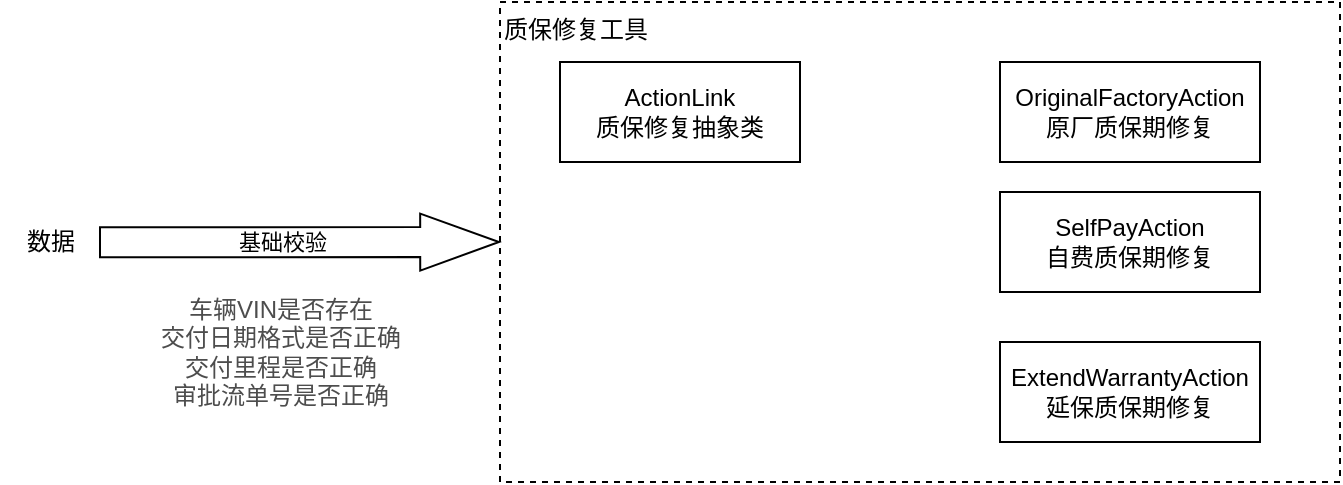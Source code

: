 <mxfile version="24.5.1" type="github">
  <diagram name="第 1 页" id="4M_pbs_fJmKvl9M3ugHk">
    <mxGraphModel dx="993" dy="574" grid="1" gridSize="10" guides="1" tooltips="1" connect="1" arrows="1" fold="1" page="1" pageScale="1" pageWidth="1654" pageHeight="2336" math="0" shadow="0">
      <root>
        <mxCell id="0" />
        <mxCell id="1" parent="0" />
        <mxCell id="eBkeSsnxBjaP-2OtvqSI-1" value="质保修复工具" style="rounded=0;whiteSpace=wrap;html=1;align=left;horizontal=1;verticalAlign=top;dashed=1;fillColor=none;" vertex="1" parent="1">
          <mxGeometry x="400" y="280" width="420" height="240" as="geometry" />
        </mxCell>
        <mxCell id="eBkeSsnxBjaP-2OtvqSI-2" value="" style="shape=flexArrow;endArrow=classic;html=1;rounded=0;entryX=0;entryY=0.5;entryDx=0;entryDy=0;exitX=0.99;exitY=0.506;exitDx=0;exitDy=0;exitPerimeter=0;endWidth=12.5;endSize=12.8;width=15;" edge="1" parent="1" source="eBkeSsnxBjaP-2OtvqSI-3" target="eBkeSsnxBjaP-2OtvqSI-1">
          <mxGeometry width="50" height="50" relative="1" as="geometry">
            <mxPoint x="320" y="400" as="sourcePoint" />
            <mxPoint x="230" y="410" as="targetPoint" />
          </mxGeometry>
        </mxCell>
        <mxCell id="eBkeSsnxBjaP-2OtvqSI-5" value="基础校验" style="edgeLabel;html=1;align=center;verticalAlign=middle;resizable=0;points=[];" vertex="1" connectable="0" parent="eBkeSsnxBjaP-2OtvqSI-2">
          <mxGeometry x="-0.086" relative="1" as="geometry">
            <mxPoint as="offset" />
          </mxGeometry>
        </mxCell>
        <mxCell id="eBkeSsnxBjaP-2OtvqSI-3" value="数据" style="text;html=1;align=center;verticalAlign=middle;resizable=0;points=[];autosize=1;strokeColor=none;fillColor=none;" vertex="1" parent="1">
          <mxGeometry x="150" y="385" width="50" height="30" as="geometry" />
        </mxCell>
        <mxCell id="eBkeSsnxBjaP-2OtvqSI-6" value="&lt;div data-page-id=&quot;doxk4fLWzZhjoJqfnhFipKvFNwe&quot; data-docx-has-block-data=&quot;false&quot;&gt;&lt;div style=&quot;white-space-collapse: preserve;&quot; class=&quot;old-record-id-doxk4eozcIZH5MKJtCh2fUi9aM0&quot;&gt;车辆VIN是否存在&lt;/div&gt;&lt;div style=&quot;white-space-collapse: preserve;&quot; class=&quot;old-record-id-doxk4eozcIZH5MKJtCh2fUi9aM0&quot;&gt;交付日期格式是否正确&lt;/div&gt;&lt;div style=&quot;white-space-collapse: preserve;&quot; class=&quot;old-record-id-doxk4eozcIZH5MKJtCh2fUi9aM0&quot;&gt;交付里程是否正确&lt;/div&gt;&lt;div style=&quot;white-space-collapse: preserve;&quot; class=&quot;old-record-id-doxk4eozcIZH5MKJtCh2fUi9aM0&quot;&gt;审批流单号是否正确&lt;/div&gt;&lt;/div&gt;&lt;span data-lark-record-data=&quot;{&amp;quot;rootId&amp;quot;:&amp;quot;doxk4fLWzZhjoJqfnhFipKvFNwe&amp;quot;,&amp;quot;text&amp;quot;:{&amp;quot;initialAttributedTexts&amp;quot;:{&amp;quot;text&amp;quot;:{&amp;quot;0&amp;quot;:&amp;quot;车辆VIN&amp;quot;},&amp;quot;attribs&amp;quot;:{&amp;quot;0&amp;quot;:&amp;quot;*0+2*1*0+3&amp;quot;}},&amp;quot;apool&amp;quot;:{&amp;quot;numToAttrib&amp;quot;:{&amp;quot;0&amp;quot;:[&amp;quot;author&amp;quot;,&amp;quot;7355687675485012076&amp;quot;],&amp;quot;1&amp;quot;:[&amp;quot;abbreviation-data&amp;quot;,&amp;quot;{\&amp;quot;id\&amp;quot;:\&amp;quot;1206104d-46ee-4d33-85ab-f392b6299bdf\&amp;quot;,\&amp;quot;abbr_ids\&amp;quot;:\&amp;quot;enterprise_7137215317125628013\&amp;quot;,\&amp;quot;is_visible\&amp;quot;:1,\&amp;quot;is_first\&amp;quot;:1}&amp;quot;]},&amp;quot;nextNum&amp;quot;:2}},&amp;quot;type&amp;quot;:&amp;quot;text&amp;quot;,&amp;quot;referenceRecordMap&amp;quot;:{},&amp;quot;extra&amp;quot;:{&amp;quot;mention_page_title&amp;quot;:{},&amp;quot;external_mention_url&amp;quot;:{}},&amp;quot;isKeepQuoteContainer&amp;quot;:false,&amp;quot;isFromCode&amp;quot;:false,&amp;quot;selection&amp;quot;:[{&amp;quot;id&amp;quot;:42,&amp;quot;type&amp;quot;:&amp;quot;text&amp;quot;,&amp;quot;selection&amp;quot;:{&amp;quot;start&amp;quot;:0,&amp;quot;end&amp;quot;:5},&amp;quot;recordId&amp;quot;:&amp;quot;doxk4eozcIZH5MKJtCh2fUi9aM0&amp;quot;}],&amp;quot;payloadMap&amp;quot;:{},&amp;quot;isCut&amp;quot;:false}&quot; data-lark-record-format=&quot;docx/text&quot; class=&quot;lark-record-clipboard&quot;&gt;&lt;/span&gt;" style="text;html=1;align=center;verticalAlign=middle;resizable=0;points=[];autosize=1;strokeColor=none;fillColor=none;fontColor=#4D4D4D;" vertex="1" parent="1">
          <mxGeometry x="220" y="420" width="140" height="70" as="geometry" />
        </mxCell>
        <mxCell id="eBkeSsnxBjaP-2OtvqSI-7" value="ActionLink&lt;br&gt;质保修复抽象类" style="rounded=0;whiteSpace=wrap;html=1;" vertex="1" parent="1">
          <mxGeometry x="430" y="310" width="120" height="50" as="geometry" />
        </mxCell>
        <mxCell id="eBkeSsnxBjaP-2OtvqSI-8" value="OriginalFactoryAction&lt;br&gt;原厂质保期修复" style="rounded=0;whiteSpace=wrap;html=1;" vertex="1" parent="1">
          <mxGeometry x="650" y="310" width="130" height="50" as="geometry" />
        </mxCell>
        <mxCell id="eBkeSsnxBjaP-2OtvqSI-9" value="ExtendWarrantyAction&lt;br&gt;延保质保期修复" style="rounded=0;whiteSpace=wrap;html=1;" vertex="1" parent="1">
          <mxGeometry x="650" y="450" width="130" height="50" as="geometry" />
        </mxCell>
        <mxCell id="eBkeSsnxBjaP-2OtvqSI-10" value="SelfPayAction&lt;br&gt;自费质保期修复" style="rounded=0;whiteSpace=wrap;html=1;" vertex="1" parent="1">
          <mxGeometry x="650" y="375" width="130" height="50" as="geometry" />
        </mxCell>
      </root>
    </mxGraphModel>
  </diagram>
</mxfile>
